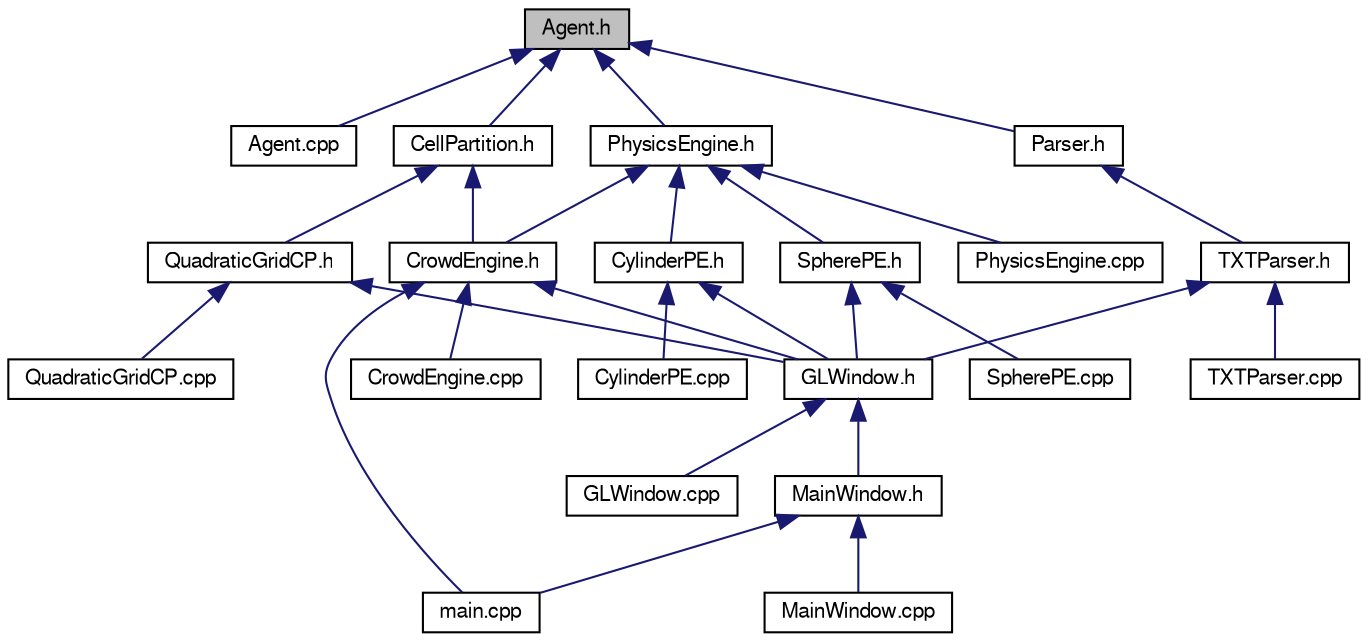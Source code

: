 digraph "Agent.h"
{
  edge [fontname="FreeSans",fontsize="10",labelfontname="FreeSans",labelfontsize="10"];
  node [fontname="FreeSans",fontsize="10",shape=record];
  Node1 [label="Agent.h",height=0.2,width=0.4,color="black", fillcolor="grey75", style="filled" fontcolor="black"];
  Node1 -> Node2 [dir="back",color="midnightblue",fontsize="10",style="solid",fontname="FreeSans"];
  Node2 [label="Agent.cpp",height=0.2,width=0.4,color="black", fillcolor="white", style="filled",URL="$_agent_8cpp.html"];
  Node1 -> Node3 [dir="back",color="midnightblue",fontsize="10",style="solid",fontname="FreeSans"];
  Node3 [label="CellPartition.h",height=0.2,width=0.4,color="black", fillcolor="white", style="filled",URL="$_cell_partition_8h.html",tooltip="Abstract class which defines the interface of a cell partition mechanism. This is essential for handl..."];
  Node3 -> Node4 [dir="back",color="midnightblue",fontsize="10",style="solid",fontname="FreeSans"];
  Node4 [label="CrowdEngine.h",height=0.2,width=0.4,color="black", fillcolor="white", style="filled",URL="$_crowd_engine_8h.html",tooltip="This is the core class of the application. It is the abstract virtual world; it stores and handle the..."];
  Node4 -> Node5 [dir="back",color="midnightblue",fontsize="10",style="solid",fontname="FreeSans"];
  Node5 [label="CrowdEngine.cpp",height=0.2,width=0.4,color="black", fillcolor="white", style="filled",URL="$_crowd_engine_8cpp.html"];
  Node4 -> Node6 [dir="back",color="midnightblue",fontsize="10",style="solid",fontname="FreeSans"];
  Node6 [label="main.cpp",height=0.2,width=0.4,color="black", fillcolor="white", style="filled",URL="$main_8cpp.html"];
  Node4 -> Node7 [dir="back",color="midnightblue",fontsize="10",style="solid",fontname="FreeSans"];
  Node7 [label="GLWindow.h",height=0.2,width=0.4,color="black", fillcolor="white", style="filled",URL="$_g_l_window_8h.html",tooltip="Class in charge to handle the OpenGL Window and pass the user input to the CrowdEngine. "];
  Node7 -> Node8 [dir="back",color="midnightblue",fontsize="10",style="solid",fontname="FreeSans"];
  Node8 [label="GLWindow.cpp",height=0.2,width=0.4,color="black", fillcolor="white", style="filled",URL="$_g_l_window_8cpp.html"];
  Node7 -> Node9 [dir="back",color="midnightblue",fontsize="10",style="solid",fontname="FreeSans"];
  Node9 [label="MainWindow.h",height=0.2,width=0.4,color="black", fillcolor="white", style="filled",URL="$_main_window_8h.html",tooltip="This is the full window that holds the GUI and the GLWindow. "];
  Node9 -> Node6 [dir="back",color="midnightblue",fontsize="10",style="solid",fontname="FreeSans"];
  Node9 -> Node10 [dir="back",color="midnightblue",fontsize="10",style="solid",fontname="FreeSans"];
  Node10 [label="MainWindow.cpp",height=0.2,width=0.4,color="black", fillcolor="white", style="filled",URL="$_main_window_8cpp.html"];
  Node3 -> Node11 [dir="back",color="midnightblue",fontsize="10",style="solid",fontname="FreeSans"];
  Node11 [label="QuadraticGridCP.h",height=0.2,width=0.4,color="black", fillcolor="white", style="filled",URL="$_quadratic_grid_c_p_8h.html",tooltip="Specialized 2D CellPartition. "];
  Node11 -> Node12 [dir="back",color="midnightblue",fontsize="10",style="solid",fontname="FreeSans"];
  Node12 [label="QuadraticGridCP.cpp",height=0.2,width=0.4,color="black", fillcolor="white", style="filled",URL="$_quadratic_grid_c_p_8cpp.html"];
  Node11 -> Node7 [dir="back",color="midnightblue",fontsize="10",style="solid",fontname="FreeSans"];
  Node1 -> Node13 [dir="back",color="midnightblue",fontsize="10",style="solid",fontname="FreeSans"];
  Node13 [label="PhysicsEngine.h",height=0.2,width=0.4,color="black", fillcolor="white", style="filled",URL="$_physics_engine_8h.html",tooltip="This abstract class represents the interface of a physics engine, which is the responsible of handle ..."];
  Node13 -> Node14 [dir="back",color="midnightblue",fontsize="10",style="solid",fontname="FreeSans"];
  Node14 [label="PhysicsEngine.cpp",height=0.2,width=0.4,color="black", fillcolor="white", style="filled",URL="$_physics_engine_8cpp.html"];
  Node13 -> Node4 [dir="back",color="midnightblue",fontsize="10",style="solid",fontname="FreeSans"];
  Node13 -> Node15 [dir="back",color="midnightblue",fontsize="10",style="solid",fontname="FreeSans"];
  Node15 [label="CylinderPE.h",height=0.2,width=0.4,color="black", fillcolor="white", style="filled",URL="$_cylinder_p_e_8h.html",tooltip="Specialized cylinder-based PhysicsEngine. "];
  Node15 -> Node16 [dir="back",color="midnightblue",fontsize="10",style="solid",fontname="FreeSans"];
  Node16 [label="CylinderPE.cpp",height=0.2,width=0.4,color="black", fillcolor="white", style="filled",URL="$_cylinder_p_e_8cpp.html"];
  Node15 -> Node7 [dir="back",color="midnightblue",fontsize="10",style="solid",fontname="FreeSans"];
  Node13 -> Node17 [dir="back",color="midnightblue",fontsize="10",style="solid",fontname="FreeSans"];
  Node17 [label="SpherePE.h",height=0.2,width=0.4,color="black", fillcolor="white", style="filled",URL="$_sphere_p_e_8h.html",tooltip="Specialized sphere-based PhysicsEngine. "];
  Node17 -> Node18 [dir="back",color="midnightblue",fontsize="10",style="solid",fontname="FreeSans"];
  Node18 [label="SpherePE.cpp",height=0.2,width=0.4,color="black", fillcolor="white", style="filled",URL="$_sphere_p_e_8cpp.html"];
  Node17 -> Node7 [dir="back",color="midnightblue",fontsize="10",style="solid",fontname="FreeSans"];
  Node1 -> Node19 [dir="back",color="midnightblue",fontsize="10",style="solid",fontname="FreeSans"];
  Node19 [label="Parser.h",height=0.2,width=0.4,color="black", fillcolor="white", style="filled",URL="$_parser_8h.html",tooltip="This abstract class represents the interface of a parser to load agents from files with different for..."];
  Node19 -> Node20 [dir="back",color="midnightblue",fontsize="10",style="solid",fontname="FreeSans"];
  Node20 [label="TXTParser.h",height=0.2,width=0.4,color="black", fillcolor="white", style="filled",URL="$_t_x_t_parser_8h.html",tooltip="Specialized .txt files Parser. "];
  Node20 -> Node21 [dir="back",color="midnightblue",fontsize="10",style="solid",fontname="FreeSans"];
  Node21 [label="TXTParser.cpp",height=0.2,width=0.4,color="black", fillcolor="white", style="filled",URL="$_t_x_t_parser_8cpp.html"];
  Node20 -> Node7 [dir="back",color="midnightblue",fontsize="10",style="solid",fontname="FreeSans"];
}
